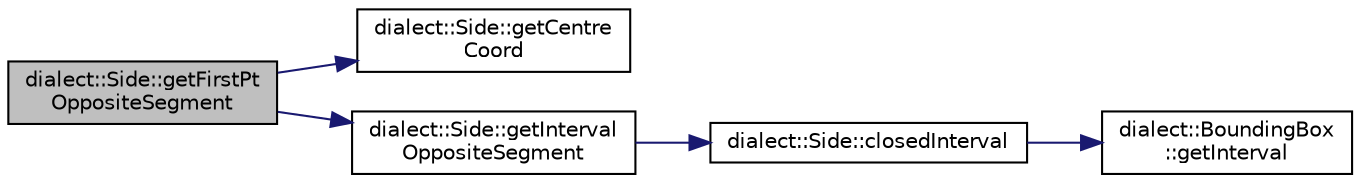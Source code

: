 digraph "dialect::Side::getFirstPtOppositeSegment"
{
  edge [fontname="Helvetica",fontsize="10",labelfontname="Helvetica",labelfontsize="10"];
  node [fontname="Helvetica",fontsize="10",shape=record];
  rankdir="LR";
  Node18 [label="dialect::Side::getFirstPt\lOppositeSegment",height=0.2,width=0.4,color="black", fillcolor="grey75", style="filled", fontcolor="black"];
  Node18 -> Node19 [color="midnightblue",fontsize="10",style="solid",fontname="Helvetica"];
  Node19 [label="dialect::Side::getCentre\lCoord",height=0.2,width=0.4,color="black", fillcolor="white", style="filled",URL="$classdialect_1_1Side.html#aa96acc5b1a5afea09cbbb81f323aa99f",tooltip="Check the centre coordinate of this Side. "];
  Node18 -> Node20 [color="midnightblue",fontsize="10",style="solid",fontname="Helvetica"];
  Node20 [label="dialect::Side::getInterval\lOppositeSegment",height=0.2,width=0.4,color="black", fillcolor="white", style="filled",URL="$classdialect_1_1Side.html#ab138883aeb6afe0b0456fe5fa6bcea02",tooltip="Compute the closed interval [a, b] that is the intersection of this Side&#39;s closed interval with that ..."];
  Node20 -> Node21 [color="midnightblue",fontsize="10",style="solid",fontname="Helvetica"];
  Node21 [label="dialect::Side::closedInterval",height=0.2,width=0.4,color="black", fillcolor="white", style="filled",URL="$classdialect_1_1Side.html#aabf1123cd3b813b3810f51333da2b3bc",tooltip="Compute the closed interval [a, b], where a and b are the extreme coordinates covered by this Side..."];
  Node21 -> Node22 [color="midnightblue",fontsize="10",style="solid",fontname="Helvetica"];
  Node22 [label="dialect::BoundingBox\l::getInterval",height=0.2,width=0.4,color="black", fillcolor="white", style="filled",URL="$structdialect_1_1BoundingBox.html#ae0427ce3fe7f9da95a9c3107cc51387f",tooltip="Get the interval in a given dimension. "];
}
